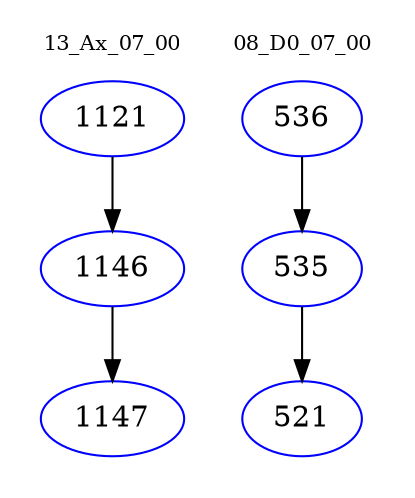 digraph{
subgraph cluster_0 {
color = white
label = "13_Ax_07_00";
fontsize=10;
T0_1121 [label="1121", color="blue"]
T0_1121 -> T0_1146 [color="black"]
T0_1146 [label="1146", color="blue"]
T0_1146 -> T0_1147 [color="black"]
T0_1147 [label="1147", color="blue"]
}
subgraph cluster_1 {
color = white
label = "08_D0_07_00";
fontsize=10;
T1_536 [label="536", color="blue"]
T1_536 -> T1_535 [color="black"]
T1_535 [label="535", color="blue"]
T1_535 -> T1_521 [color="black"]
T1_521 [label="521", color="blue"]
}
}
